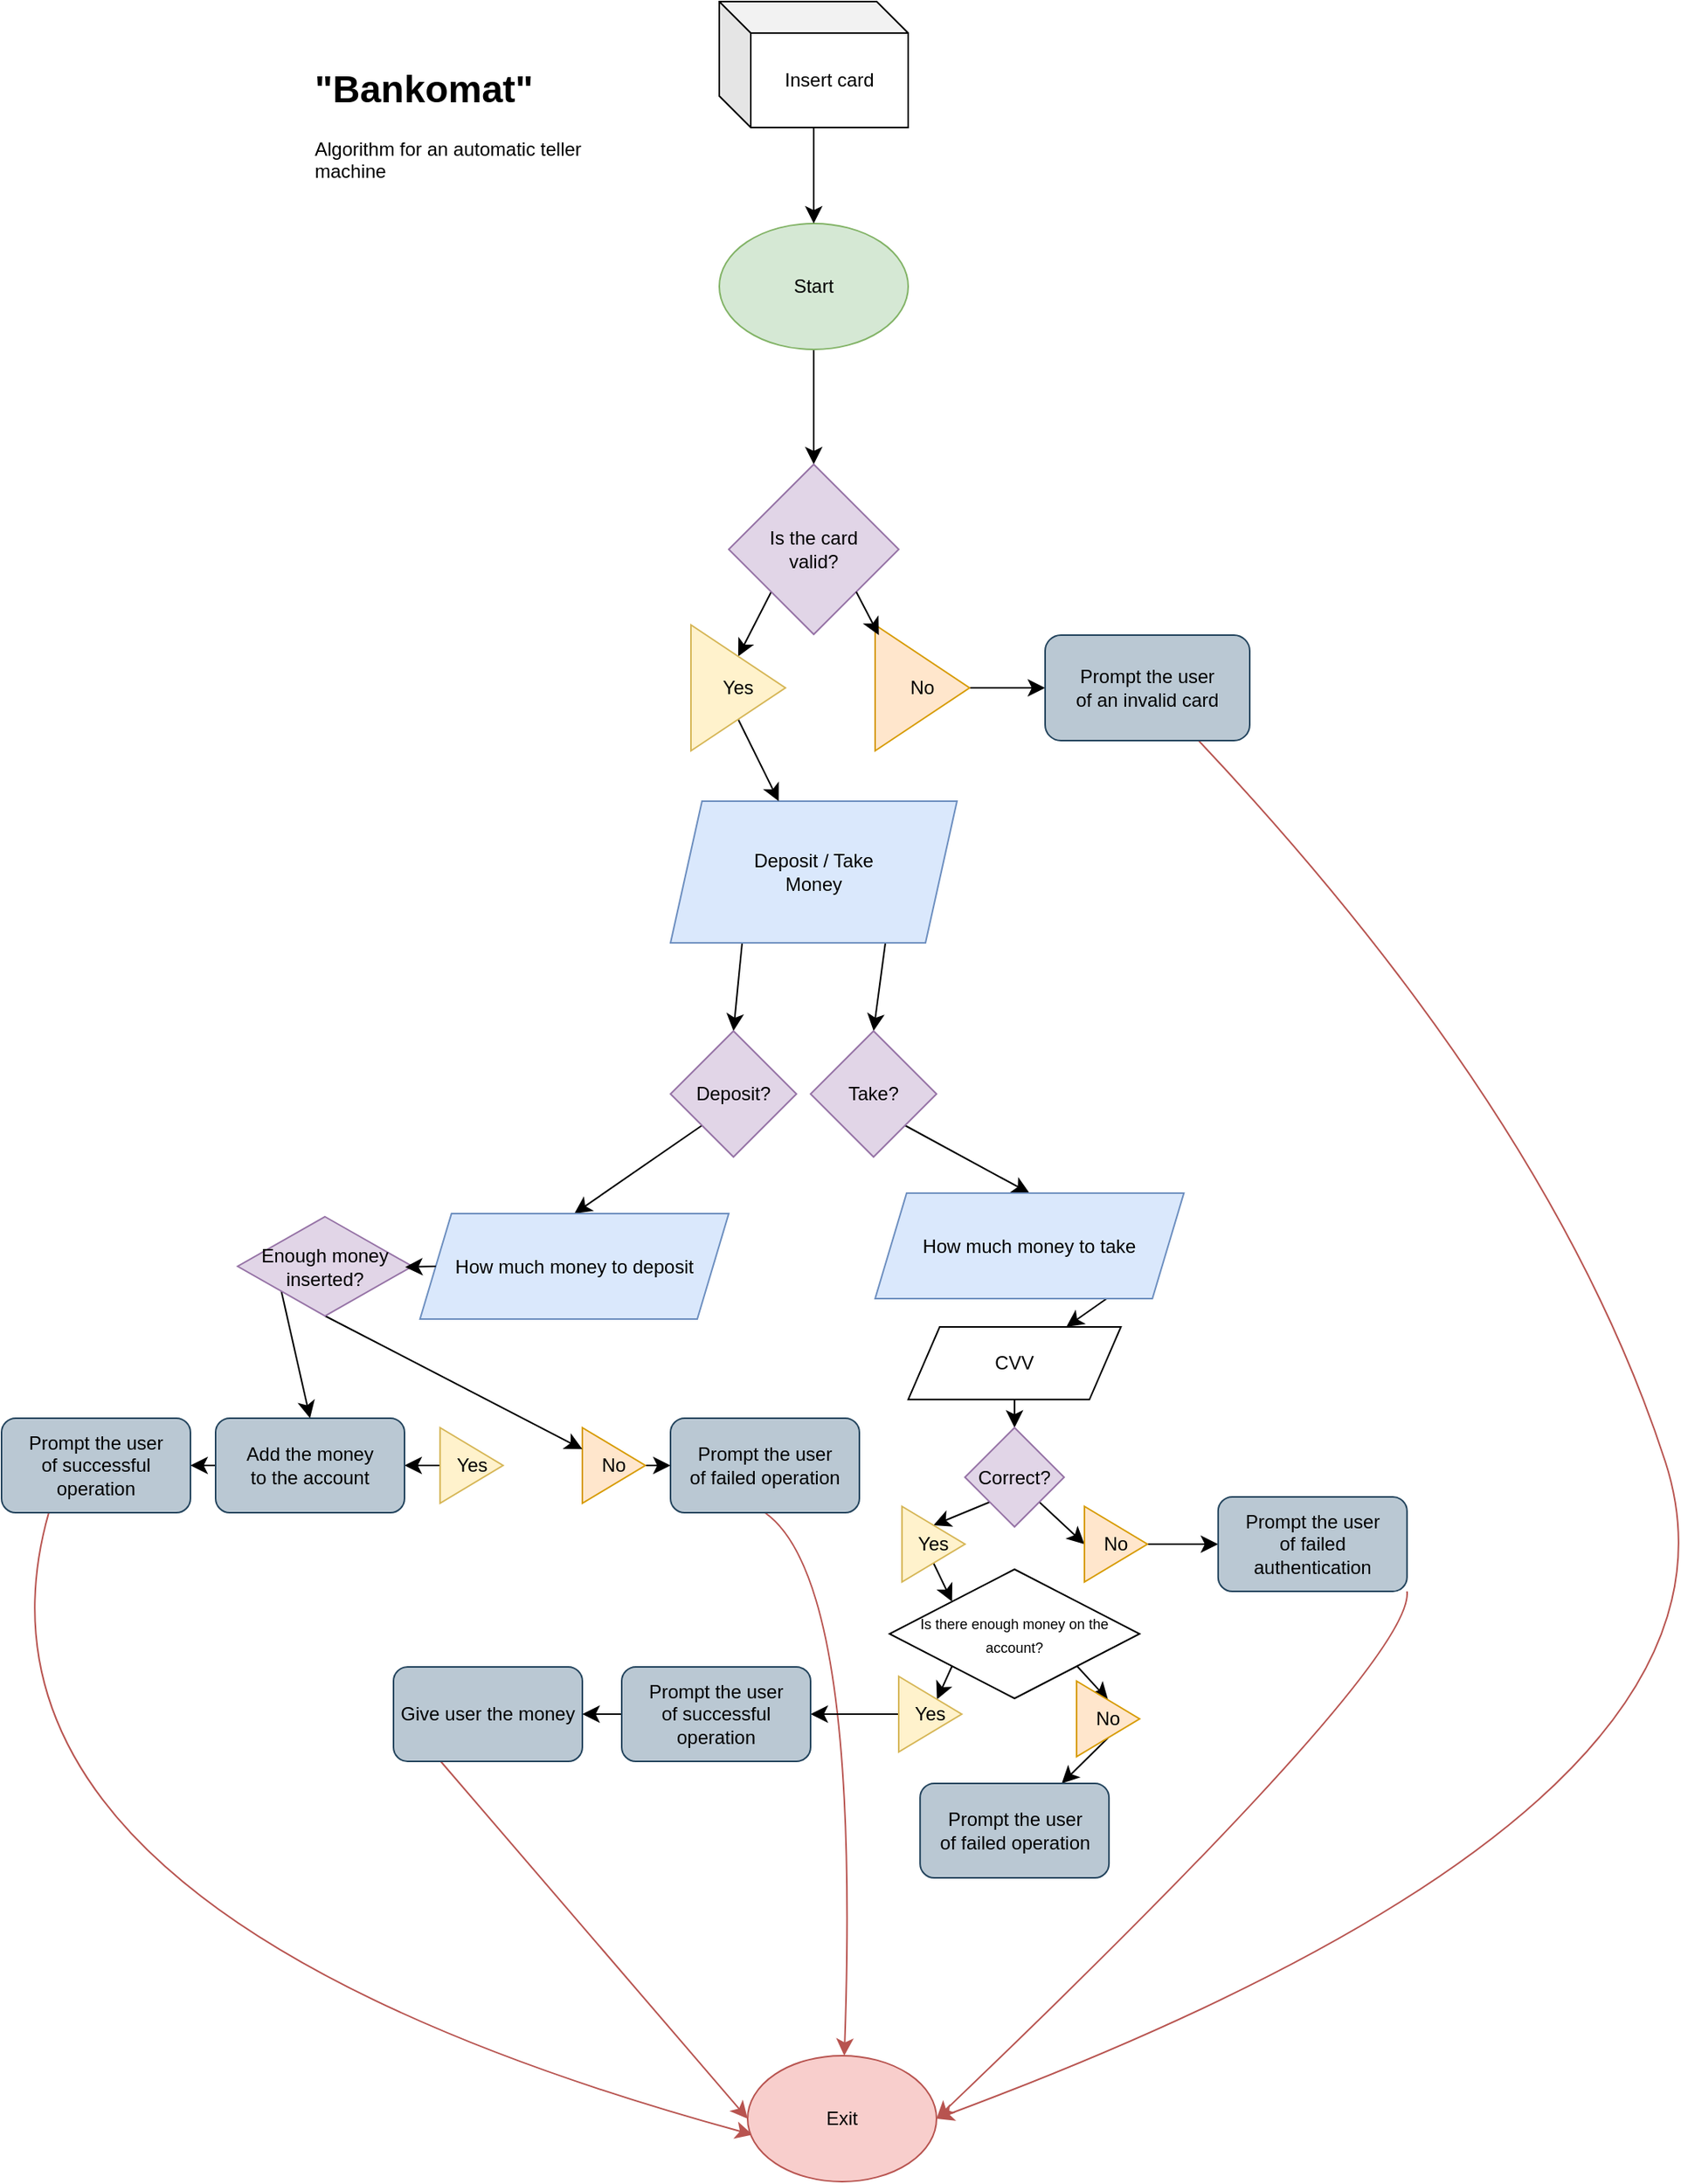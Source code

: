 <mxfile version="23.1.7" type="device">
  <diagram name="Page-1" id="2NmfgUnf6m_6ysHs__CF">
    <mxGraphModel dx="1547" dy="666" grid="0" gridSize="10" guides="1" tooltips="1" connect="1" arrows="1" fold="1" page="0" pageScale="1" pageWidth="827" pageHeight="1169" math="0" shadow="0">
      <root>
        <mxCell id="0" />
        <mxCell id="1" parent="0" />
        <mxCell id="b6XLwbtlYblS2gE4xGsg-16" style="edgeStyle=none;curved=1;rounded=0;orthogonalLoop=1;jettySize=auto;html=1;exitX=0.75;exitY=1;exitDx=0;exitDy=0;entryX=0.5;entryY=0;entryDx=0;entryDy=0;fontSize=12;startSize=8;endSize=8;" edge="1" parent="1" source="b6XLwbtlYblS2gE4xGsg-2" target="b6XLwbtlYblS2gE4xGsg-11">
          <mxGeometry relative="1" as="geometry" />
        </mxCell>
        <mxCell id="b6XLwbtlYblS2gE4xGsg-18" style="edgeStyle=none;curved=1;rounded=0;orthogonalLoop=1;jettySize=auto;html=1;exitX=0.25;exitY=1;exitDx=0;exitDy=0;entryX=0.5;entryY=0;entryDx=0;entryDy=0;fontSize=12;startSize=8;endSize=8;" edge="1" parent="1" source="b6XLwbtlYblS2gE4xGsg-2" target="b6XLwbtlYblS2gE4xGsg-10">
          <mxGeometry relative="1" as="geometry" />
        </mxCell>
        <mxCell id="b6XLwbtlYblS2gE4xGsg-2" value="Deposit / Take&lt;br&gt;Money" style="shape=parallelogram;perimeter=parallelogramPerimeter;whiteSpace=wrap;html=1;fixedSize=1;fillColor=#dae8fc;strokeColor=#6c8ebf;" vertex="1" parent="1">
          <mxGeometry x="100" y="690" width="182" height="90" as="geometry" />
        </mxCell>
        <mxCell id="b6XLwbtlYblS2gE4xGsg-66" style="edgeStyle=none;curved=1;rounded=0;orthogonalLoop=1;jettySize=auto;html=1;exitX=0.5;exitY=1;exitDx=0;exitDy=0;entryX=0.5;entryY=0;entryDx=0;entryDy=0;fontSize=12;startSize=8;endSize=8;" edge="1" parent="1" source="b6XLwbtlYblS2gE4xGsg-5" target="b6XLwbtlYblS2gE4xGsg-65">
          <mxGeometry relative="1" as="geometry" />
        </mxCell>
        <mxCell id="b6XLwbtlYblS2gE4xGsg-5" value="Start" style="ellipse;whiteSpace=wrap;html=1;fillColor=#d5e8d4;strokeColor=#82b366;" vertex="1" parent="1">
          <mxGeometry x="131" y="323" width="120" height="80" as="geometry" />
        </mxCell>
        <mxCell id="b6XLwbtlYblS2gE4xGsg-9" value="&lt;h1&gt;&quot;Bankomat&quot;&lt;/h1&gt;&lt;div&gt;Algorithm for an automatic teller machine&lt;/div&gt;" style="text;html=1;spacing=5;spacingTop=-20;whiteSpace=wrap;overflow=hidden;rounded=0;" vertex="1" parent="1">
          <mxGeometry x="-131" y="218" width="190" height="83" as="geometry" />
        </mxCell>
        <mxCell id="b6XLwbtlYblS2gE4xGsg-128" style="edgeStyle=none;curved=1;rounded=0;orthogonalLoop=1;jettySize=auto;html=1;exitX=0;exitY=1;exitDx=0;exitDy=0;entryX=0.5;entryY=0;entryDx=0;entryDy=0;fontSize=12;startSize=8;endSize=8;" edge="1" parent="1" source="b6XLwbtlYblS2gE4xGsg-10" target="b6XLwbtlYblS2gE4xGsg-94">
          <mxGeometry relative="1" as="geometry" />
        </mxCell>
        <mxCell id="b6XLwbtlYblS2gE4xGsg-10" value="Deposit?" style="rhombus;whiteSpace=wrap;html=1;fillColor=#e1d5e7;strokeColor=#9673a6;" vertex="1" parent="1">
          <mxGeometry x="100" y="836" width="80" height="80" as="geometry" />
        </mxCell>
        <mxCell id="b6XLwbtlYblS2gE4xGsg-127" style="edgeStyle=none;curved=1;rounded=0;orthogonalLoop=1;jettySize=auto;html=1;exitX=1;exitY=1;exitDx=0;exitDy=0;entryX=0.5;entryY=0;entryDx=0;entryDy=0;fontSize=12;startSize=8;endSize=8;" edge="1" parent="1" source="b6XLwbtlYblS2gE4xGsg-11" target="b6XLwbtlYblS2gE4xGsg-95">
          <mxGeometry relative="1" as="geometry" />
        </mxCell>
        <mxCell id="b6XLwbtlYblS2gE4xGsg-11" value="Take?" style="rhombus;whiteSpace=wrap;html=1;fillColor=#e1d5e7;strokeColor=#9673a6;" vertex="1" parent="1">
          <mxGeometry x="189" y="836" width="80" height="80" as="geometry" />
        </mxCell>
        <mxCell id="b6XLwbtlYblS2gE4xGsg-142" style="edgeStyle=none;curved=1;rounded=0;orthogonalLoop=1;jettySize=auto;html=1;exitX=0.25;exitY=1;exitDx=0;exitDy=0;fontSize=12;startSize=8;endSize=8;fillColor=#f8cecc;strokeColor=#b85450;entryX=0.027;entryY=0.628;entryDx=0;entryDy=0;entryPerimeter=0;" edge="1" parent="1" source="b6XLwbtlYblS2gE4xGsg-21" target="b6XLwbtlYblS2gE4xGsg-75">
          <mxGeometry relative="1" as="geometry">
            <mxPoint x="167" y="1555" as="targetPoint" />
            <Array as="points">
              <mxPoint x="-367" y="1395" />
            </Array>
          </mxGeometry>
        </mxCell>
        <mxCell id="b6XLwbtlYblS2gE4xGsg-21" value="Prompt the user&lt;br&gt;of successful operation" style="rounded=1;whiteSpace=wrap;html=1;fillColor=#bac8d3;strokeColor=#23445d;" vertex="1" parent="1">
          <mxGeometry x="-325" y="1082" width="120" height="60" as="geometry" />
        </mxCell>
        <mxCell id="b6XLwbtlYblS2gE4xGsg-138" style="edgeStyle=none;curved=1;rounded=0;orthogonalLoop=1;jettySize=auto;html=1;exitX=0.5;exitY=1;exitDx=0;exitDy=0;fontSize=12;startSize=8;endSize=8;fillColor=#f8cecc;strokeColor=#b85450;" edge="1" parent="1" source="b6XLwbtlYblS2gE4xGsg-36" target="b6XLwbtlYblS2gE4xGsg-75">
          <mxGeometry relative="1" as="geometry">
            <mxPoint x="221" y="1241" as="targetPoint" />
            <Array as="points">
              <mxPoint x="221" y="1185" />
            </Array>
          </mxGeometry>
        </mxCell>
        <mxCell id="b6XLwbtlYblS2gE4xGsg-36" value="Prompt the user&lt;br&gt;of failed operation" style="rounded=1;whiteSpace=wrap;html=1;fillColor=#bac8d3;strokeColor=#23445d;" vertex="1" parent="1">
          <mxGeometry x="100" y="1082" width="120" height="60" as="geometry" />
        </mxCell>
        <mxCell id="b6XLwbtlYblS2gE4xGsg-64" style="edgeStyle=none;curved=1;rounded=0;orthogonalLoop=1;jettySize=auto;html=1;fontSize=12;startSize=8;endSize=8;" edge="1" parent="1" source="b6XLwbtlYblS2gE4xGsg-63" target="b6XLwbtlYblS2gE4xGsg-5">
          <mxGeometry relative="1" as="geometry" />
        </mxCell>
        <mxCell id="b6XLwbtlYblS2gE4xGsg-63" value="Insert card" style="shape=cube;whiteSpace=wrap;html=1;boundedLbl=1;backgroundOutline=1;darkOpacity=0.05;darkOpacity2=0.1;" vertex="1" parent="1">
          <mxGeometry x="131" y="182" width="120" height="80" as="geometry" />
        </mxCell>
        <mxCell id="b6XLwbtlYblS2gE4xGsg-72" style="edgeStyle=none;curved=1;rounded=0;orthogonalLoop=1;jettySize=auto;html=1;exitX=0;exitY=1;exitDx=0;exitDy=0;entryX=0.5;entryY=0;entryDx=0;entryDy=0;fontSize=12;startSize=8;endSize=8;" edge="1" parent="1" source="b6XLwbtlYblS2gE4xGsg-65" target="b6XLwbtlYblS2gE4xGsg-69">
          <mxGeometry relative="1" as="geometry" />
        </mxCell>
        <mxCell id="b6XLwbtlYblS2gE4xGsg-65" value="Is the card&lt;br&gt;valid?" style="rhombus;whiteSpace=wrap;html=1;fillColor=#e1d5e7;strokeColor=#9673a6;" vertex="1" parent="1">
          <mxGeometry x="137" y="476" width="108" height="108" as="geometry" />
        </mxCell>
        <mxCell id="b6XLwbtlYblS2gE4xGsg-143" style="edgeStyle=none;curved=1;rounded=0;orthogonalLoop=1;jettySize=auto;html=1;exitX=0.5;exitY=1;exitDx=0;exitDy=0;fontSize=12;startSize=8;endSize=8;" edge="1" parent="1" source="b6XLwbtlYblS2gE4xGsg-69" target="b6XLwbtlYblS2gE4xGsg-2">
          <mxGeometry relative="1" as="geometry" />
        </mxCell>
        <mxCell id="b6XLwbtlYblS2gE4xGsg-69" value="Yes" style="triangle;whiteSpace=wrap;html=1;fillColor=#fff2cc;strokeColor=#d6b656;" vertex="1" parent="1">
          <mxGeometry x="113" y="578" width="60" height="80" as="geometry" />
        </mxCell>
        <mxCell id="b6XLwbtlYblS2gE4xGsg-74" style="edgeStyle=none;curved=1;rounded=0;orthogonalLoop=1;jettySize=auto;html=1;exitX=1;exitY=0.5;exitDx=0;exitDy=0;entryX=0;entryY=0.5;entryDx=0;entryDy=0;fontSize=12;startSize=8;endSize=8;" edge="1" parent="1" source="b6XLwbtlYblS2gE4xGsg-70" target="b6XLwbtlYblS2gE4xGsg-71">
          <mxGeometry relative="1" as="geometry" />
        </mxCell>
        <mxCell id="b6XLwbtlYblS2gE4xGsg-70" value="No" style="triangle;whiteSpace=wrap;html=1;fillColor=#ffe6cc;strokeColor=#d79b00;" vertex="1" parent="1">
          <mxGeometry x="230" y="578" width="60" height="80" as="geometry" />
        </mxCell>
        <mxCell id="b6XLwbtlYblS2gE4xGsg-91" style="edgeStyle=none;curved=1;rounded=0;orthogonalLoop=1;jettySize=auto;html=1;exitX=0.75;exitY=1;exitDx=0;exitDy=0;fontSize=12;startSize=8;endSize=8;entryX=1;entryY=0.5;entryDx=0;entryDy=0;fillColor=#f8cecc;strokeColor=#b85450;" edge="1" parent="1" source="b6XLwbtlYblS2gE4xGsg-71" target="b6XLwbtlYblS2gE4xGsg-75">
          <mxGeometry relative="1" as="geometry">
            <mxPoint x="418" y="1015" as="targetPoint" />
            <Array as="points">
              <mxPoint x="661" y="891" />
              <mxPoint x="803" y="1328" />
            </Array>
          </mxGeometry>
        </mxCell>
        <mxCell id="b6XLwbtlYblS2gE4xGsg-71" value="Prompt the user&lt;br&gt;of an invalid card" style="rounded=1;whiteSpace=wrap;html=1;fillColor=#bac8d3;strokeColor=#23445d;" vertex="1" parent="1">
          <mxGeometry x="338" y="584.5" width="130" height="67" as="geometry" />
        </mxCell>
        <mxCell id="b6XLwbtlYblS2gE4xGsg-73" style="edgeStyle=none;curved=1;rounded=0;orthogonalLoop=1;jettySize=auto;html=1;exitX=1;exitY=1;exitDx=0;exitDy=0;entryX=0.039;entryY=0.081;entryDx=0;entryDy=0;entryPerimeter=0;fontSize=12;startSize=8;endSize=8;" edge="1" parent="1" source="b6XLwbtlYblS2gE4xGsg-65" target="b6XLwbtlYblS2gE4xGsg-70">
          <mxGeometry relative="1" as="geometry" />
        </mxCell>
        <mxCell id="b6XLwbtlYblS2gE4xGsg-75" value="Exit" style="ellipse;whiteSpace=wrap;html=1;fillColor=#f8cecc;strokeColor=#b85450;" vertex="1" parent="1">
          <mxGeometry x="149" y="1487" width="120" height="80" as="geometry" />
        </mxCell>
        <mxCell id="b6XLwbtlYblS2gE4xGsg-94" value="How much money to deposit" style="shape=parallelogram;perimeter=parallelogramPerimeter;whiteSpace=wrap;html=1;fixedSize=1;fillColor=#dae8fc;strokeColor=#6c8ebf;" vertex="1" parent="1">
          <mxGeometry x="-59.16" y="952" width="196.16" height="67" as="geometry" />
        </mxCell>
        <mxCell id="b6XLwbtlYblS2gE4xGsg-105" style="edgeStyle=none;curved=1;rounded=0;orthogonalLoop=1;jettySize=auto;html=1;exitX=0.75;exitY=1;exitDx=0;exitDy=0;fontSize=12;startSize=8;endSize=8;" edge="1" parent="1" source="b6XLwbtlYblS2gE4xGsg-95" target="b6XLwbtlYblS2gE4xGsg-96">
          <mxGeometry relative="1" as="geometry" />
        </mxCell>
        <mxCell id="b6XLwbtlYblS2gE4xGsg-95" value="How much money to take" style="shape=parallelogram;perimeter=parallelogramPerimeter;whiteSpace=wrap;html=1;fixedSize=1;fillColor=#dae8fc;strokeColor=#6c8ebf;" vertex="1" parent="1">
          <mxGeometry x="230.0" y="939" width="196.16" height="67" as="geometry" />
        </mxCell>
        <mxCell id="b6XLwbtlYblS2gE4xGsg-106" style="edgeStyle=none;curved=1;rounded=0;orthogonalLoop=1;jettySize=auto;html=1;exitX=0.5;exitY=1;exitDx=0;exitDy=0;entryX=0.5;entryY=0;entryDx=0;entryDy=0;fontSize=12;startSize=8;endSize=8;" edge="1" parent="1" source="b6XLwbtlYblS2gE4xGsg-96" target="b6XLwbtlYblS2gE4xGsg-97">
          <mxGeometry relative="1" as="geometry" />
        </mxCell>
        <mxCell id="b6XLwbtlYblS2gE4xGsg-96" value="CVV" style="shape=parallelogram;perimeter=parallelogramPerimeter;whiteSpace=wrap;html=1;fixedSize=1;" vertex="1" parent="1">
          <mxGeometry x="251" y="1024" width="135.16" height="46.16" as="geometry" />
        </mxCell>
        <mxCell id="b6XLwbtlYblS2gE4xGsg-110" style="edgeStyle=none;curved=1;rounded=0;orthogonalLoop=1;jettySize=auto;html=1;exitX=0;exitY=1;exitDx=0;exitDy=0;entryX=0.5;entryY=0;entryDx=0;entryDy=0;fontSize=12;startSize=8;endSize=8;" edge="1" parent="1" source="b6XLwbtlYblS2gE4xGsg-97" target="b6XLwbtlYblS2gE4xGsg-98">
          <mxGeometry relative="1" as="geometry" />
        </mxCell>
        <mxCell id="b6XLwbtlYblS2gE4xGsg-111" style="edgeStyle=none;curved=1;rounded=0;orthogonalLoop=1;jettySize=auto;html=1;exitX=1;exitY=1;exitDx=0;exitDy=0;entryX=0;entryY=0.5;entryDx=0;entryDy=0;fontSize=12;startSize=8;endSize=8;" edge="1" parent="1" source="b6XLwbtlYblS2gE4xGsg-97" target="b6XLwbtlYblS2gE4xGsg-100">
          <mxGeometry relative="1" as="geometry" />
        </mxCell>
        <mxCell id="b6XLwbtlYblS2gE4xGsg-97" value="Correct?" style="rhombus;whiteSpace=wrap;html=1;fillColor=#e1d5e7;strokeColor=#9673a6;" vertex="1" parent="1">
          <mxGeometry x="287.08" y="1088" width="63" height="63" as="geometry" />
        </mxCell>
        <mxCell id="b6XLwbtlYblS2gE4xGsg-114" style="edgeStyle=none;curved=1;rounded=0;orthogonalLoop=1;jettySize=auto;html=1;exitX=0.5;exitY=1;exitDx=0;exitDy=0;entryX=0;entryY=0;entryDx=0;entryDy=0;fontSize=12;startSize=8;endSize=8;" edge="1" parent="1" source="b6XLwbtlYblS2gE4xGsg-98" target="b6XLwbtlYblS2gE4xGsg-112">
          <mxGeometry relative="1" as="geometry" />
        </mxCell>
        <mxCell id="b6XLwbtlYblS2gE4xGsg-98" value="Yes" style="triangle;whiteSpace=wrap;html=1;fillColor=#fff2cc;strokeColor=#d6b656;" vertex="1" parent="1">
          <mxGeometry x="247.08" y="1138" width="40" height="48" as="geometry" />
        </mxCell>
        <mxCell id="b6XLwbtlYblS2gE4xGsg-108" style="edgeStyle=none;curved=1;rounded=0;orthogonalLoop=1;jettySize=auto;html=1;exitX=1;exitY=0.5;exitDx=0;exitDy=0;fontSize=12;startSize=8;endSize=8;" edge="1" parent="1" source="b6XLwbtlYblS2gE4xGsg-100" target="b6XLwbtlYblS2gE4xGsg-101">
          <mxGeometry relative="1" as="geometry" />
        </mxCell>
        <mxCell id="b6XLwbtlYblS2gE4xGsg-100" value="No" style="triangle;whiteSpace=wrap;html=1;fillColor=#ffe6cc;strokeColor=#d79b00;" vertex="1" parent="1">
          <mxGeometry x="363" y="1138" width="40" height="48" as="geometry" />
        </mxCell>
        <mxCell id="b6XLwbtlYblS2gE4xGsg-109" style="edgeStyle=none;curved=1;rounded=0;orthogonalLoop=1;jettySize=auto;html=1;exitX=1;exitY=1;exitDx=0;exitDy=0;fontSize=12;startSize=8;endSize=8;entryX=1;entryY=0.5;entryDx=0;entryDy=0;fillColor=#f8cecc;strokeColor=#b85450;" edge="1" parent="1" source="b6XLwbtlYblS2gE4xGsg-101" target="b6XLwbtlYblS2gE4xGsg-75">
          <mxGeometry relative="1" as="geometry">
            <mxPoint x="503.333" y="1277" as="targetPoint" />
            <Array as="points">
              <mxPoint x="573" y="1236" />
            </Array>
          </mxGeometry>
        </mxCell>
        <mxCell id="b6XLwbtlYblS2gE4xGsg-101" value="Prompt the user&lt;br&gt;of failed authentication" style="rounded=1;whiteSpace=wrap;html=1;fillColor=#bac8d3;strokeColor=#23445d;" vertex="1" parent="1">
          <mxGeometry x="447.92" y="1132" width="120" height="60" as="geometry" />
        </mxCell>
        <mxCell id="b6XLwbtlYblS2gE4xGsg-117" style="edgeStyle=none;curved=1;rounded=0;orthogonalLoop=1;jettySize=auto;html=1;exitX=0;exitY=1;exitDx=0;exitDy=0;fontSize=12;startSize=8;endSize=8;" edge="1" parent="1" source="b6XLwbtlYblS2gE4xGsg-112" target="b6XLwbtlYblS2gE4xGsg-115">
          <mxGeometry relative="1" as="geometry" />
        </mxCell>
        <mxCell id="b6XLwbtlYblS2gE4xGsg-118" style="edgeStyle=none;curved=1;rounded=0;orthogonalLoop=1;jettySize=auto;html=1;exitX=1;exitY=1;exitDx=0;exitDy=0;entryX=0.5;entryY=0;entryDx=0;entryDy=0;fontSize=12;startSize=8;endSize=8;" edge="1" parent="1" source="b6XLwbtlYblS2gE4xGsg-112" target="b6XLwbtlYblS2gE4xGsg-116">
          <mxGeometry relative="1" as="geometry" />
        </mxCell>
        <mxCell id="b6XLwbtlYblS2gE4xGsg-112" value="&lt;font style=&quot;font-size: 9px;&quot;&gt;Is there enough money on the&lt;br&gt;account?&lt;/font&gt;" style="rhombus;whiteSpace=wrap;html=1;" vertex="1" parent="1">
          <mxGeometry x="239.15" y="1178" width="158.86" height="82" as="geometry" />
        </mxCell>
        <mxCell id="b6XLwbtlYblS2gE4xGsg-121" style="edgeStyle=none;curved=1;rounded=0;orthogonalLoop=1;jettySize=auto;html=1;exitX=0;exitY=0.5;exitDx=0;exitDy=0;fontSize=12;startSize=8;endSize=8;entryX=1;entryY=0.5;entryDx=0;entryDy=0;" edge="1" parent="1" source="b6XLwbtlYblS2gE4xGsg-115" target="b6XLwbtlYblS2gE4xGsg-123">
          <mxGeometry relative="1" as="geometry">
            <mxPoint x="205" y="1268" as="targetPoint" />
          </mxGeometry>
        </mxCell>
        <mxCell id="b6XLwbtlYblS2gE4xGsg-115" value="Yes" style="triangle;whiteSpace=wrap;html=1;fillColor=#fff2cc;strokeColor=#d6b656;" vertex="1" parent="1">
          <mxGeometry x="245.0" y="1246" width="40" height="48" as="geometry" />
        </mxCell>
        <mxCell id="b6XLwbtlYblS2gE4xGsg-122" style="edgeStyle=none;curved=1;rounded=0;orthogonalLoop=1;jettySize=auto;html=1;exitX=0.5;exitY=1;exitDx=0;exitDy=0;entryX=0.75;entryY=0;entryDx=0;entryDy=0;fontSize=12;startSize=8;endSize=8;" edge="1" parent="1" source="b6XLwbtlYblS2gE4xGsg-116" target="b6XLwbtlYblS2gE4xGsg-120">
          <mxGeometry relative="1" as="geometry" />
        </mxCell>
        <mxCell id="b6XLwbtlYblS2gE4xGsg-116" value="No" style="triangle;whiteSpace=wrap;html=1;fillColor=#ffe6cc;strokeColor=#d79b00;" vertex="1" parent="1">
          <mxGeometry x="358.01" y="1249" width="40" height="48" as="geometry" />
        </mxCell>
        <mxCell id="b6XLwbtlYblS2gE4xGsg-126" style="edgeStyle=none;curved=1;rounded=0;orthogonalLoop=1;jettySize=auto;html=1;entryX=0;entryY=0.5;entryDx=0;entryDy=0;fontSize=12;startSize=8;endSize=8;exitX=0.25;exitY=1;exitDx=0;exitDy=0;fillColor=#f8cecc;strokeColor=#b85450;" edge="1" parent="1" source="b6XLwbtlYblS2gE4xGsg-119" target="b6XLwbtlYblS2gE4xGsg-75">
          <mxGeometry relative="1" as="geometry" />
        </mxCell>
        <mxCell id="b6XLwbtlYblS2gE4xGsg-119" value="Give user the money" style="rounded=1;whiteSpace=wrap;html=1;fillColor=#bac8d3;strokeColor=#23445d;" vertex="1" parent="1">
          <mxGeometry x="-76" y="1240" width="120" height="60" as="geometry" />
        </mxCell>
        <mxCell id="b6XLwbtlYblS2gE4xGsg-120" value="Prompt the user&lt;br&gt;of failed operation" style="rounded=1;whiteSpace=wrap;html=1;fillColor=#bac8d3;strokeColor=#23445d;" vertex="1" parent="1">
          <mxGeometry x="258.58" y="1314" width="120" height="60" as="geometry" />
        </mxCell>
        <mxCell id="b6XLwbtlYblS2gE4xGsg-125" style="edgeStyle=none;curved=1;rounded=0;orthogonalLoop=1;jettySize=auto;html=1;exitX=0;exitY=0.5;exitDx=0;exitDy=0;fontSize=12;startSize=8;endSize=8;" edge="1" parent="1" source="b6XLwbtlYblS2gE4xGsg-123" target="b6XLwbtlYblS2gE4xGsg-119">
          <mxGeometry relative="1" as="geometry" />
        </mxCell>
        <mxCell id="b6XLwbtlYblS2gE4xGsg-123" value="Prompt the user&lt;br&gt;of successful operation" style="rounded=1;whiteSpace=wrap;html=1;fillColor=#bac8d3;strokeColor=#23445d;" vertex="1" parent="1">
          <mxGeometry x="69" y="1240" width="120" height="60" as="geometry" />
        </mxCell>
        <mxCell id="b6XLwbtlYblS2gE4xGsg-140" style="edgeStyle=none;curved=1;rounded=0;orthogonalLoop=1;jettySize=auto;html=1;exitX=0;exitY=0.5;exitDx=0;exitDy=0;fontSize=12;startSize=8;endSize=8;" edge="1" parent="1" source="b6XLwbtlYblS2gE4xGsg-131" target="b6XLwbtlYblS2gE4xGsg-139">
          <mxGeometry relative="1" as="geometry" />
        </mxCell>
        <mxCell id="b6XLwbtlYblS2gE4xGsg-131" value="Yes" style="triangle;whiteSpace=wrap;html=1;fillColor=#fff2cc;strokeColor=#d6b656;" vertex="1" parent="1">
          <mxGeometry x="-46.39" y="1088" width="40" height="48" as="geometry" />
        </mxCell>
        <mxCell id="b6XLwbtlYblS2gE4xGsg-137" style="edgeStyle=none;curved=1;rounded=0;orthogonalLoop=1;jettySize=auto;html=1;exitX=1;exitY=0.5;exitDx=0;exitDy=0;entryX=0;entryY=0.5;entryDx=0;entryDy=0;fontSize=12;startSize=8;endSize=8;" edge="1" parent="1" source="b6XLwbtlYblS2gE4xGsg-132" target="b6XLwbtlYblS2gE4xGsg-36">
          <mxGeometry relative="1" as="geometry" />
        </mxCell>
        <mxCell id="b6XLwbtlYblS2gE4xGsg-132" value="No" style="triangle;whiteSpace=wrap;html=1;fillColor=#ffe6cc;strokeColor=#d79b00;" vertex="1" parent="1">
          <mxGeometry x="44" y="1088" width="40" height="48" as="geometry" />
        </mxCell>
        <mxCell id="b6XLwbtlYblS2gE4xGsg-141" style="edgeStyle=none;curved=1;rounded=0;orthogonalLoop=1;jettySize=auto;html=1;exitX=0;exitY=0.5;exitDx=0;exitDy=0;entryX=1;entryY=0.5;entryDx=0;entryDy=0;fontSize=12;startSize=8;endSize=8;" edge="1" parent="1" source="b6XLwbtlYblS2gE4xGsg-139" target="b6XLwbtlYblS2gE4xGsg-21">
          <mxGeometry relative="1" as="geometry" />
        </mxCell>
        <mxCell id="b6XLwbtlYblS2gE4xGsg-139" value="Add the money&lt;br&gt;to the account" style="rounded=1;whiteSpace=wrap;html=1;fillColor=#bac8d3;strokeColor=#23445d;" vertex="1" parent="1">
          <mxGeometry x="-189" y="1082" width="120" height="60" as="geometry" />
        </mxCell>
        <mxCell id="b6XLwbtlYblS2gE4xGsg-147" style="edgeStyle=none;curved=1;rounded=0;orthogonalLoop=1;jettySize=auto;html=1;exitX=0.5;exitY=1;exitDx=0;exitDy=0;fontSize=12;startSize=8;endSize=8;" edge="1" parent="1" source="b6XLwbtlYblS2gE4xGsg-145" target="b6XLwbtlYblS2gE4xGsg-132">
          <mxGeometry relative="1" as="geometry" />
        </mxCell>
        <mxCell id="b6XLwbtlYblS2gE4xGsg-148" style="edgeStyle=none;curved=1;rounded=0;orthogonalLoop=1;jettySize=auto;html=1;exitX=0;exitY=1;exitDx=0;exitDy=0;entryX=0.5;entryY=0;entryDx=0;entryDy=0;fontSize=12;startSize=8;endSize=8;" edge="1" parent="1" source="b6XLwbtlYblS2gE4xGsg-145" target="b6XLwbtlYblS2gE4xGsg-139">
          <mxGeometry relative="1" as="geometry" />
        </mxCell>
        <mxCell id="b6XLwbtlYblS2gE4xGsg-145" value="Enough money inserted?" style="rhombus;whiteSpace=wrap;html=1;fillColor=#e1d5e7;strokeColor=#9673a6;" vertex="1" parent="1">
          <mxGeometry x="-175" y="954" width="111" height="63" as="geometry" />
        </mxCell>
        <mxCell id="b6XLwbtlYblS2gE4xGsg-146" style="edgeStyle=none;curved=1;rounded=0;orthogonalLoop=1;jettySize=auto;html=1;exitX=0;exitY=0.5;exitDx=0;exitDy=0;entryX=0.959;entryY=0.508;entryDx=0;entryDy=0;entryPerimeter=0;fontSize=12;startSize=8;endSize=8;" edge="1" parent="1" source="b6XLwbtlYblS2gE4xGsg-94" target="b6XLwbtlYblS2gE4xGsg-145">
          <mxGeometry relative="1" as="geometry" />
        </mxCell>
      </root>
    </mxGraphModel>
  </diagram>
</mxfile>
